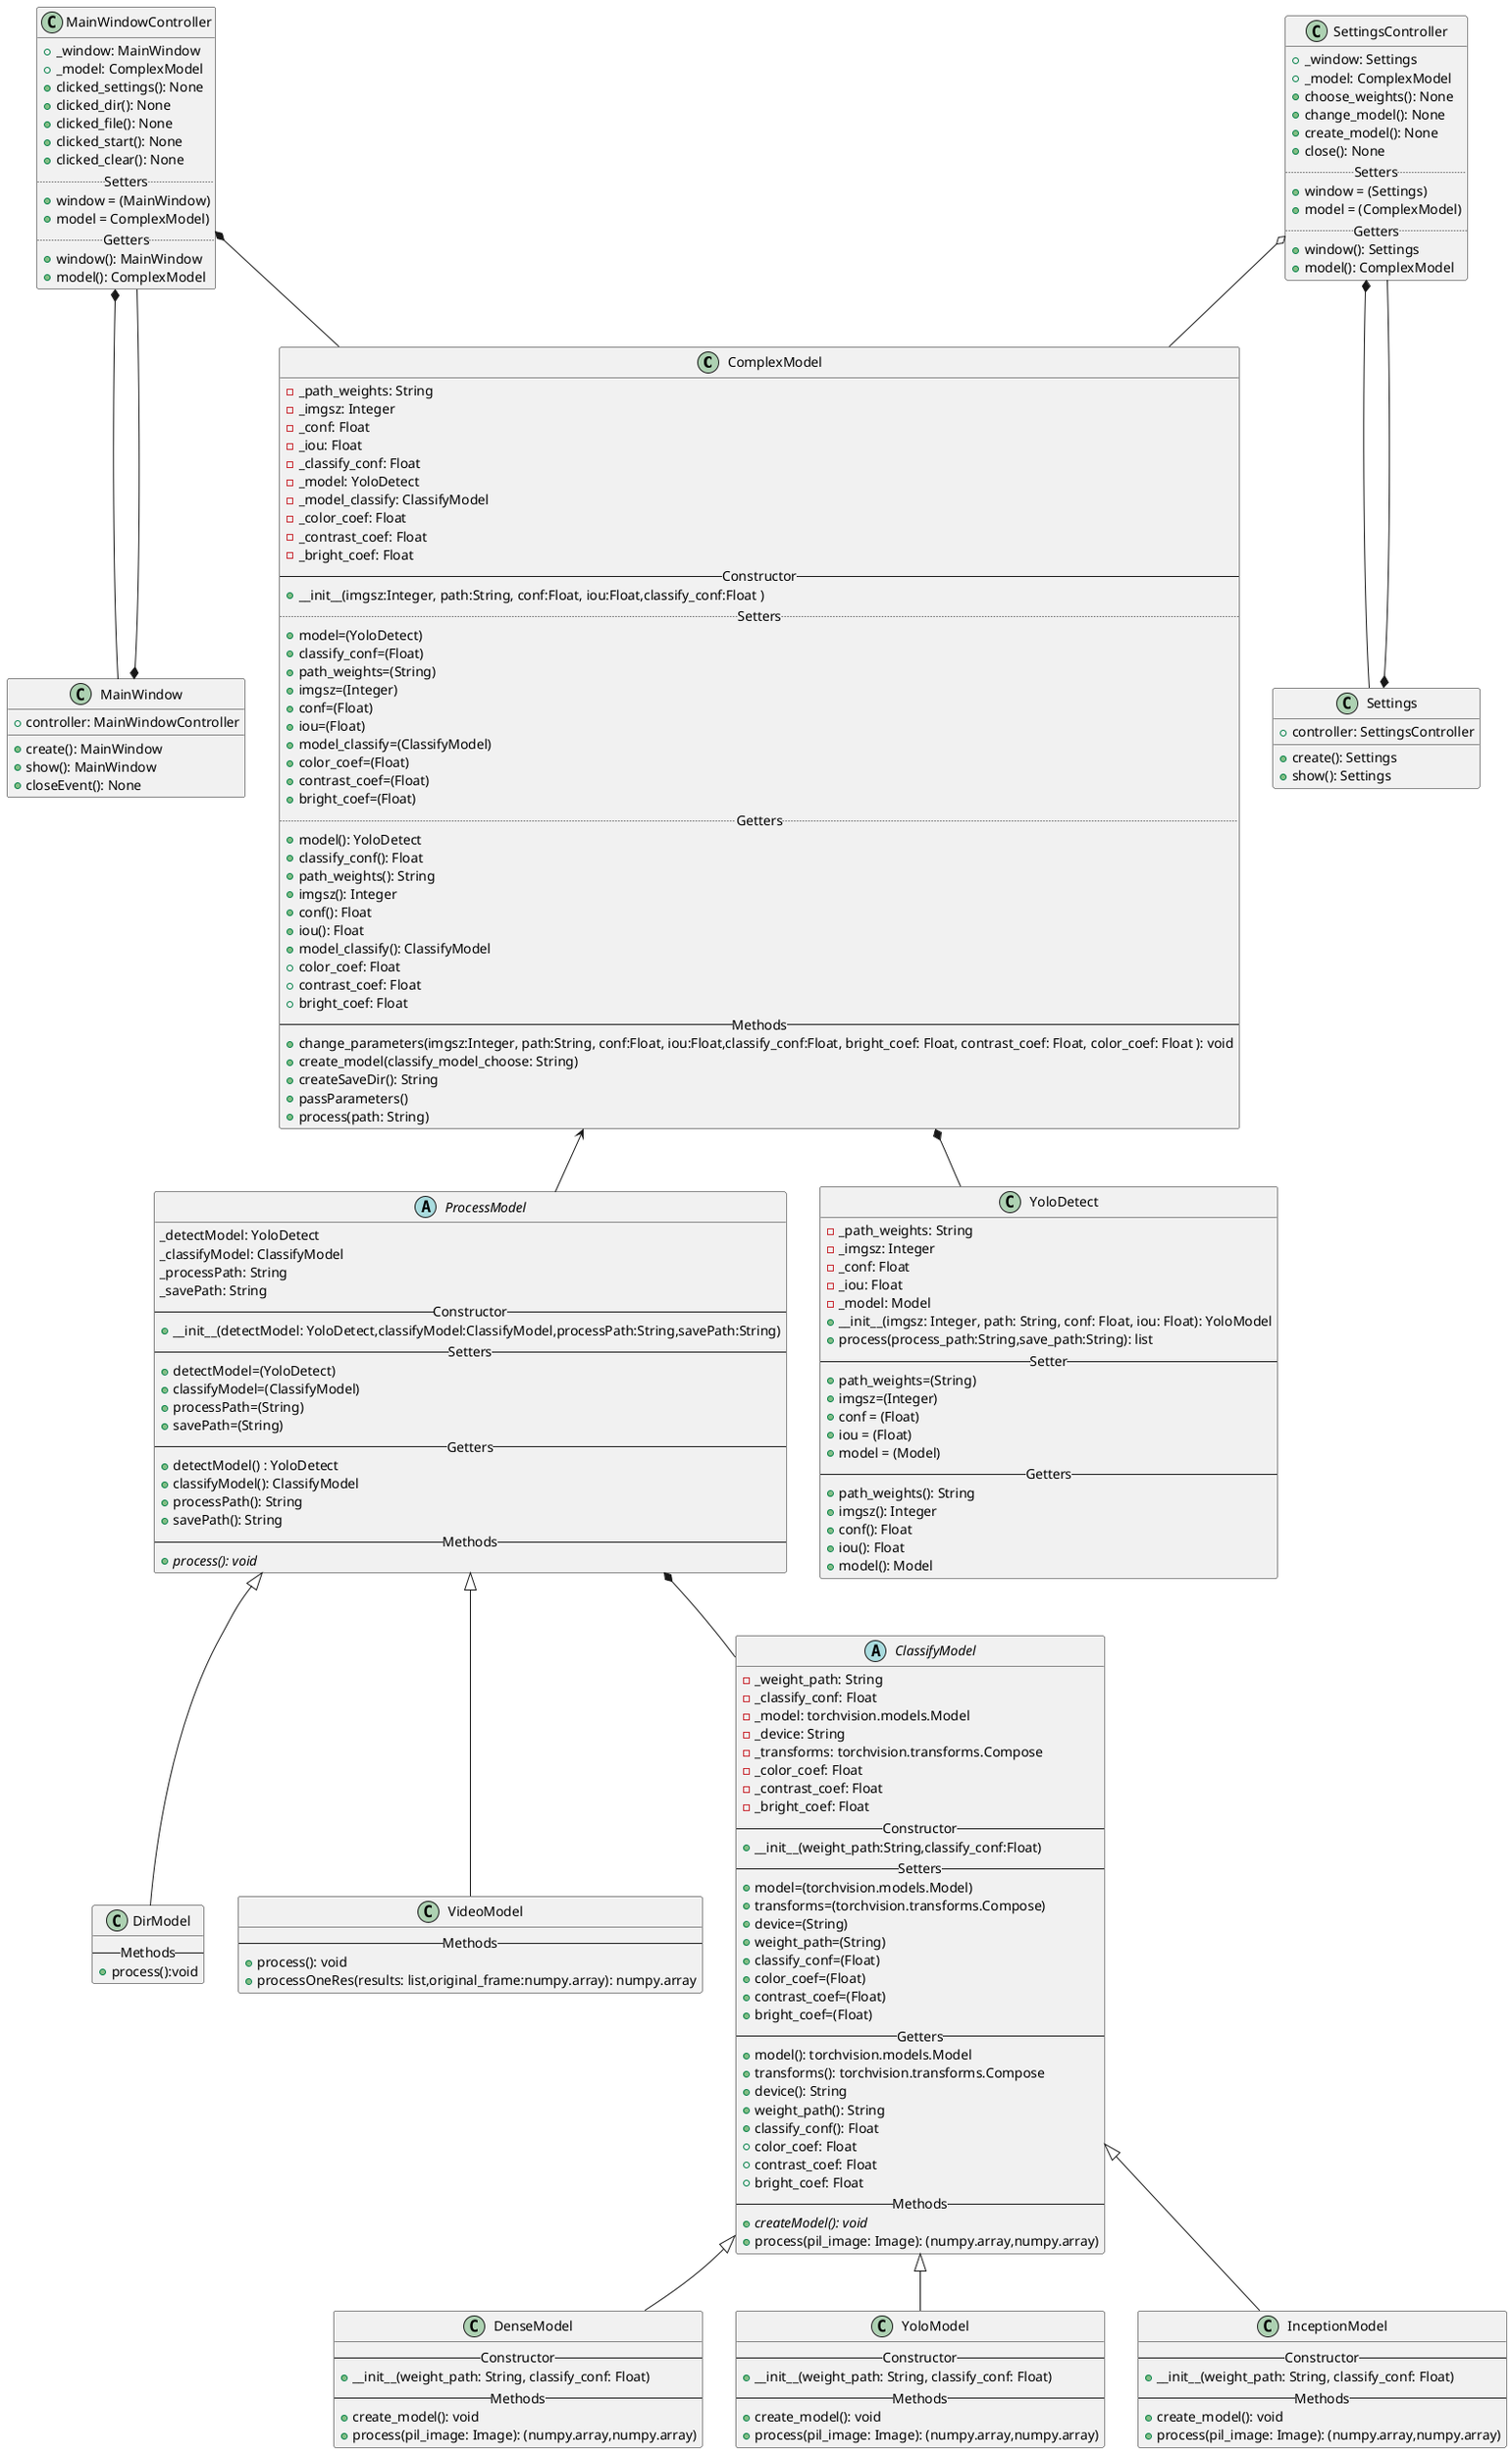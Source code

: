 @startuml
'https://plantuml.com/class-diagram

class ComplexModel{
    - _path_weights: String
    - _imgsz: Integer
    - _conf: Float
    - _iou: Float
    - _classify_conf: Float
    - _model: YoloDetect
    - _model_classify: ClassifyModel
    - _color_coef: Float
    - _contrast_coef: Float
    - _bright_coef: Float
    --Constructor--
    + __init__(imgsz:Integer, path:String, conf:Float, iou:Float,classify_conf:Float )
    ..Setters..
    + model=(YoloDetect)
    + classify_conf=(Float)
    + path_weights=(String)
    + imgsz=(Integer)
    + conf=(Float)
    + iou=(Float)
    + model_classify=(ClassifyModel)
    + color_coef=(Float)
    + contrast_coef=(Float)
    + bright_coef=(Float)
    ..Getters..
    + model(): YoloDetect
    + classify_conf(): Float
    + path_weights(): String
    + imgsz(): Integer
    + conf(): Float
    + iou(): Float
    + model_classify(): ClassifyModel
    + color_coef: Float
    + contrast_coef: Float
    + bright_coef: Float
    --Methods--
    + change_parameters(imgsz:Integer, path:String, conf:Float, iou:Float,classify_conf:Float, bright_coef: Float, contrast_coef: Float, color_coef: Float ): void
    + create_model(classify_model_choose: String)
    + createSaveDir(): String
    + passParameters()
    + process(path: String)
}

abstract class ProcessModel{
    _detectModel: YoloDetect
    _classifyModel: ClassifyModel
    _processPath: String
    _savePath: String
    --Constructor--
    + __init__(detectModel: YoloDetect,classifyModel:ClassifyModel,processPath:String,savePath:String)
    --Setters--
    + detectModel=(YoloDetect)
    + classifyModel=(ClassifyModel)
    + processPath=(String)
    + savePath=(String)
    --Getters--
    + detectModel() : YoloDetect
    + classifyModel(): ClassifyModel
    + processPath(): String
    + savePath(): String
    --Methods--
    + {abstract} process(): void
}
ComplexModel <-- ProcessModel

class DirModel{
    --Methods--
    + process():void
}
class VideoModel{
    --Methods--
    + process(): void
    + processOneRes(results: list,original_frame:numpy.array): numpy.array
}
ProcessModel <|-- DirModel
ProcessModel <|-- VideoModel


abstract class ClassifyModel{
    - _weight_path: String
    - _classify_conf: Float
    - _model: torchvision.models.Model
    - _device: String
    - _transforms: torchvision.transforms.Compose
    - _color_coef: Float
    - _contrast_coef: Float
    - _bright_coef: Float
    --Constructor--
    + __init__(weight_path:String,classify_conf:Float)
    --Setters--
    + model=(torchvision.models.Model)
    + transforms=(torchvision.transforms.Compose)
    + device=(String)
    + weight_path=(String)
    + classify_conf=(Float)
    + color_coef=(Float)
    + contrast_coef=(Float)
    + bright_coef=(Float)
    --Getters--
    + model(): torchvision.models.Model
    + transforms(): torchvision.transforms.Compose
    + device(): String
    + weight_path(): String
    + classify_conf(): Float
    + color_coef: Float
    + contrast_coef: Float
    + bright_coef: Float
    --Methods--
    + {abstract} createModel(): void
    + process(pil_image: Image): (numpy.array,numpy.array)
}

class DenseModel{
    --Constructor--
    +__init__(weight_path: String, classify_conf: Float)
    --Methods--
    + create_model(): void
    + process(pil_image: Image): (numpy.array,numpy.array)
}

class YoloModel{
    --Constructor--
    +__init__(weight_path: String, classify_conf: Float)
    --Methods--
    + create_model(): void
    + process(pil_image: Image): (numpy.array,numpy.array)
}
class InceptionModel{
    --Constructor--
    +__init__(weight_path: String, classify_conf: Float)
    --Methods--
    + create_model(): void
    + process(pil_image: Image): (numpy.array,numpy.array)
}


ProcessModel *-- ClassifyModel
ClassifyModel <|-- DenseModel
ClassifyModel <|-- InceptionModel
ClassifyModel <|-- YoloModel

class YoloDetect {
- _path_weights: String
- _imgsz: Integer
- _conf: Float
- _iou: Float
- _model: Model
+ __init__(imgsz: Integer, path: String, conf: Float, iou: Float): YoloModel
+ process(process_path:String,save_path:String): list
--Setter--
+ path_weights=(String)
+ imgsz=(Integer)
+ conf = (Float)
+ iou = (Float)
+ model = (Model)
--Getters--
+ path_weights(): String
+ imgsz(): Integer
+ conf(): Float
+ iou(): Float
+ model(): Model
}

ComplexModel *-- YoloDetect

class Settings{
+ controller: SettingsController
+ create(): Settings
+ show(): Settings
}
class MainWindow{
+ controller: MainWindowController
+ create(): MainWindow
+ show(): MainWindow
+ closeEvent(): None
}
class MainWindowController{
+ _window: MainWindow
+ _model: ComplexModel
+ clicked_settings(): None
+ clicked_dir(): None
+ clicked_file(): None
+ clicked_start(): None
+ clicked_clear(): None
..Setters..
+ window = (MainWindow)
+ model = ComplexModel)
..Getters..
+ window(): MainWindow
+ model(): ComplexModel
}
class SettingsController{
+ _window: Settings
+ _model: ComplexModel
+ choose_weights(): None
+ change_model(): None
+ create_model(): None
+ close(): None
..Setters..
+ window = (Settings)
+ model = (ComplexModel)
..Getters..
+ window(): Settings
+ model(): ComplexModel
}



MainWindow *-- MainWindowController
MainWindowController *-- MainWindow

Settings *-- SettingsController
SettingsController *-- Settings
SettingsController o-- ComplexModel

MainWindowController *-- ComplexModel

@enduml